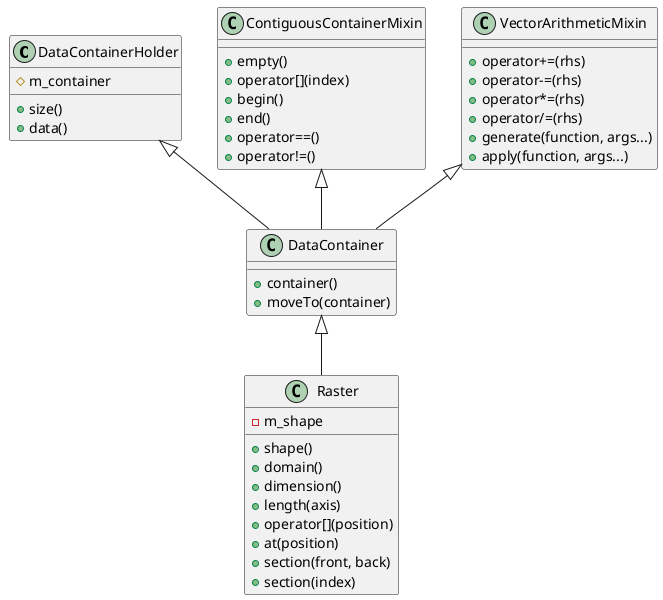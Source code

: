 @startuml data_classes
class DataContainerHolder {
# m_container
+ size()
+ data()
}

class DataContainer {
+ container()
+ moveTo(container)
}

class Raster {
- m_shape
+ shape()
+ domain()
+ dimension()
+ length(axis)
+ operator[](position)
+ at(position)
+ section(front, back)
+ section(index)
}

class ContiguousContainerMixin {
+ empty()
+ operator[](index)
+ begin()
+ end()
+ operator==()
+ operator!=()
}

class VectorArithmeticMixin {
+ operator+=(rhs)
+ operator-=(rhs)
+ operator*=(rhs)
+ operator/=(rhs)
+ generate(function, args...)
+ apply(function, args...)
}

ContiguousContainerMixin <|-- DataContainer
VectorArithmeticMixin <|-- DataContainer
DataContainerHolder <|-- DataContainer
DataContainer <|-- Raster
@enduml
